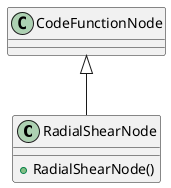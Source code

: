 @startuml
class RadialShearNode {
    + RadialShearNode()
}
CodeFunctionNode <|-- RadialShearNode
@enduml
